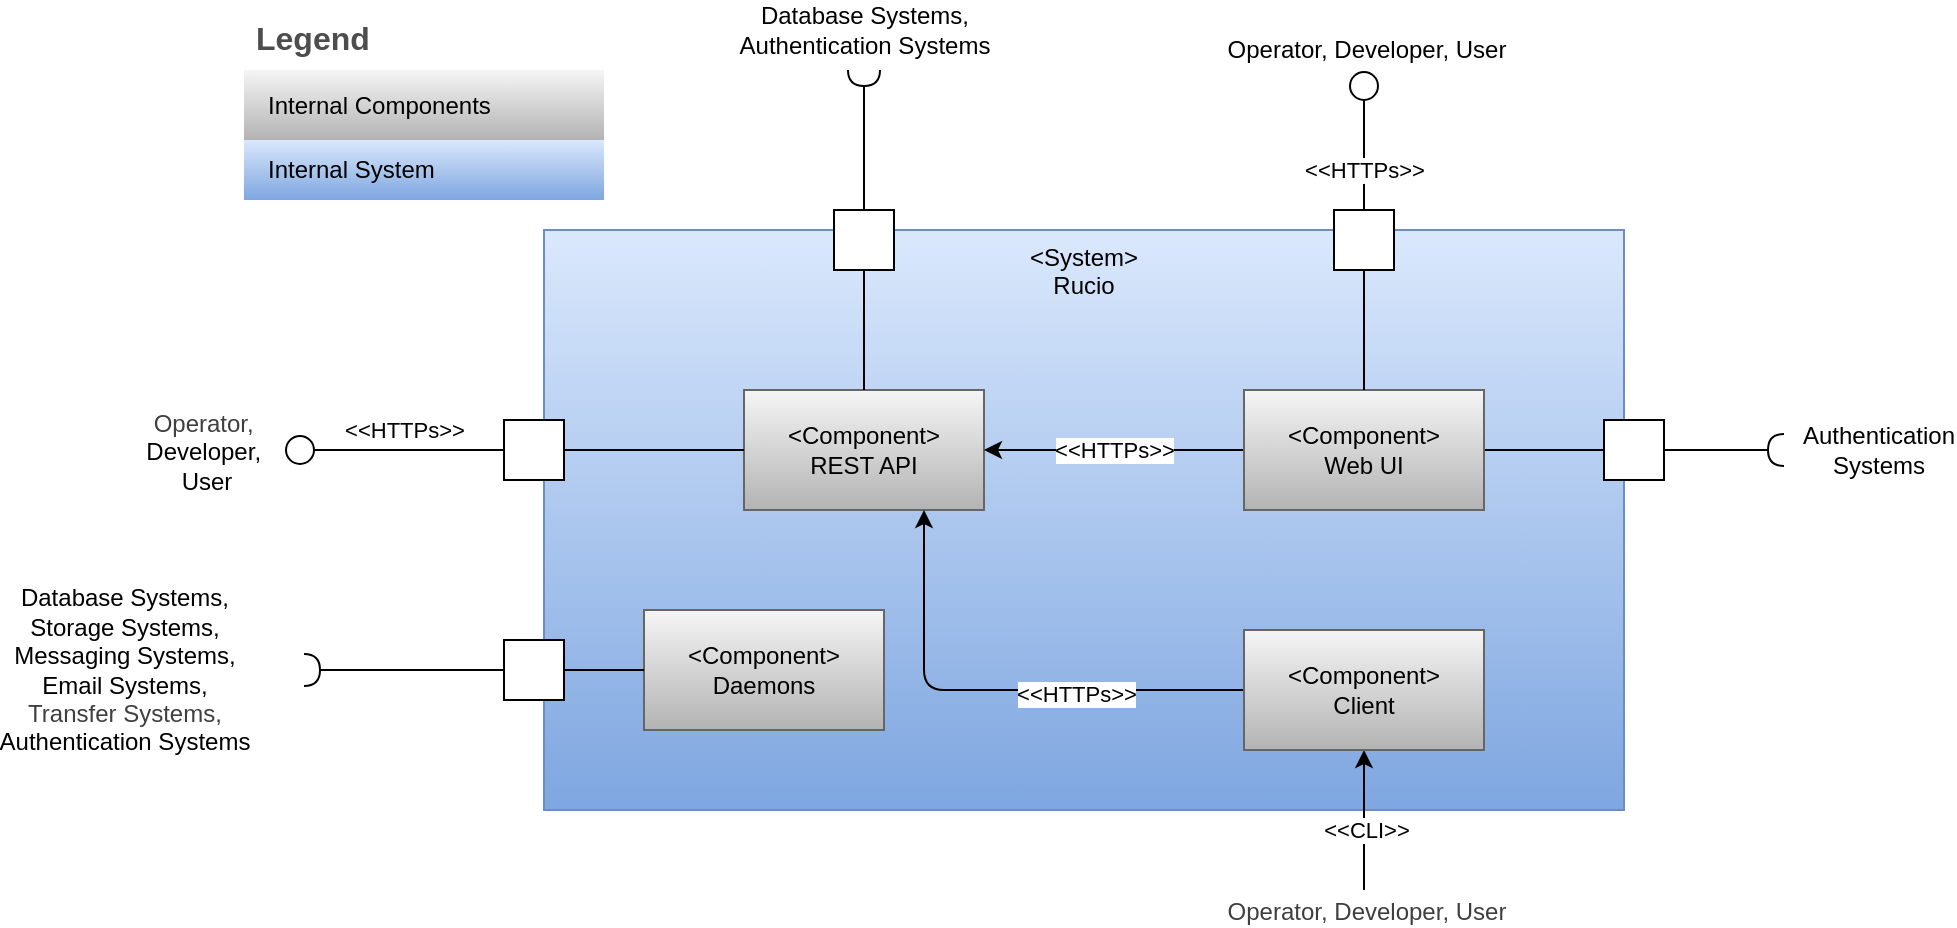 <mxfile>
    <diagram name="Page-1" id="HeY2LeON4eZHRDTgvdxS">
        <mxGraphModel dx="1440" dy="1537" grid="1" gridSize="10" guides="1" tooltips="1" connect="1" arrows="1" fold="1" page="1" pageScale="1" pageWidth="827" pageHeight="1169" background="#ffffff" math="0" shadow="0">
            <root>
                <mxCell id="0"/>
                <mxCell id="1" parent="0"/>
                <mxCell id="5" value="&amp;lt;System&amp;gt;&lt;br&gt;Rucio" style="rounded=0;whiteSpace=wrap;html=1;fillColor=#dae8fc;gradientColor=#7ea6e0;strokeColor=#6c8ebf;verticalAlign=top;" parent="1" vertex="1">
                    <mxGeometry x="-170" y="-100" width="540" height="290" as="geometry"/>
                </mxCell>
                <mxCell id="6" value="Legend" style="shape=table;startSize=30;container=1;collapsible=0;childLayout=tableLayout;fontSize=16;align=left;verticalAlign=top;fillColor=none;strokeColor=none;fontColor=#4D4D4D;fontStyle=1;spacingLeft=6;spacing=0;resizable=0;" parent="1" vertex="1">
                    <mxGeometry x="-320" y="-210" width="180" height="95" as="geometry"/>
                </mxCell>
                <mxCell id="7" value="" style="shape=tableRow;horizontal=0;startSize=0;swimlaneHead=0;swimlaneBody=0;strokeColor=inherit;top=0;left=0;bottom=0;right=0;collapsible=0;dropTarget=0;fillColor=none;points=[[0,0.5],[1,0.5]];portConstraint=eastwest;fontSize=12;" parent="6" vertex="1">
                    <mxGeometry y="30" width="180" height="35" as="geometry"/>
                </mxCell>
                <mxCell id="8" value="Internal Components" style="shape=partialRectangle;html=1;whiteSpace=wrap;connectable=0;strokeColor=#666666;overflow=hidden;fillColor=#f5f5f5;top=0;left=0;bottom=0;right=0;pointerEvents=1;fontSize=12;align=left;gradientColor=#b3b3b3;spacingLeft=10;spacingRight=4;" parent="7" vertex="1">
                    <mxGeometry width="180" height="35" as="geometry">
                        <mxRectangle width="180" height="35" as="alternateBounds"/>
                    </mxGeometry>
                </mxCell>
                <mxCell id="9" value="" style="shape=tableRow;horizontal=0;startSize=0;swimlaneHead=0;swimlaneBody=0;strokeColor=#6c8ebf;top=0;left=0;bottom=0;right=0;collapsible=0;dropTarget=0;fillColor=#dae8fc;points=[[0,0.5],[1,0.5]];portConstraint=eastwest;fontSize=12;gradientColor=#7ea6e0;" parent="6" vertex="1">
                    <mxGeometry y="65" width="180" height="30" as="geometry"/>
                </mxCell>
                <mxCell id="10" value="Internal System" style="shape=partialRectangle;html=1;whiteSpace=wrap;connectable=0;strokeColor=#6c8ebf;overflow=hidden;fillColor=#dae8fc;top=0;left=0;bottom=0;right=0;pointerEvents=1;fontSize=12;align=left;gradientColor=#7ea6e0;spacingLeft=10;spacingRight=4;" parent="9" vertex="1">
                    <mxGeometry width="180" height="30" as="geometry">
                        <mxRectangle width="180" height="30" as="alternateBounds"/>
                    </mxGeometry>
                </mxCell>
                <mxCell id="11" value="&amp;lt;Component&amp;gt;&lt;br&gt;REST API" style="rounded=0;whiteSpace=wrap;html=1;fillColor=#f5f5f5;gradientColor=#b3b3b3;strokeColor=#666666;" parent="1" vertex="1">
                    <mxGeometry x="-70" y="-20" width="120" height="60" as="geometry"/>
                </mxCell>
                <mxCell id="12" value="&amp;lt;&amp;lt;HTTPs&amp;gt;&amp;gt;" style="edgeStyle=orthogonalEdgeStyle;rounded=0;orthogonalLoop=1;jettySize=auto;html=1;entryX=1;entryY=0.5;entryDx=0;entryDy=0;" parent="1" source="13" target="11" edge="1">
                    <mxGeometry relative="1" as="geometry"/>
                </mxCell>
                <mxCell id="46" style="edgeStyle=none;html=1;entryX=0.5;entryY=1;entryDx=0;entryDy=0;endArrow=none;endFill=0;" parent="1" source="13" target="45" edge="1">
                    <mxGeometry relative="1" as="geometry"/>
                </mxCell>
                <mxCell id="13" value="&lt;span style=&quot;color: rgb(0, 0, 0);&quot;&gt;&amp;lt;Component&amp;gt;&lt;/span&gt;&lt;br&gt;Web UI" style="rounded=0;whiteSpace=wrap;html=1;fillColor=#f5f5f5;gradientColor=#b3b3b3;strokeColor=#666666;" parent="1" vertex="1">
                    <mxGeometry x="180" y="-20" width="120" height="60" as="geometry"/>
                </mxCell>
                <mxCell id="14" style="edgeStyle=orthogonalEdgeStyle;rounded=0;orthogonalLoop=1;jettySize=auto;html=1;endArrow=none;endFill=0;startArrow=classic;startFill=1;" parent="1" source="16" edge="1">
                    <mxGeometry relative="1" as="geometry">
                        <mxPoint x="240" y="230" as="targetPoint"/>
                    </mxGeometry>
                </mxCell>
                <mxCell id="15" value="&amp;lt;&amp;lt;CLI&amp;gt;&amp;gt;" style="edgeLabel;html=1;align=center;verticalAlign=middle;resizable=0;points=[];" parent="14" vertex="1" connectable="0">
                    <mxGeometry x="0.065" relative="1" as="geometry">
                        <mxPoint y="3" as="offset"/>
                    </mxGeometry>
                </mxCell>
                <mxCell id="32" value="&lt;span style=&quot;color: rgb(63, 63, 63); font-size: 12px;&quot;&gt;Operator, Developer, User&lt;/span&gt;" style="edgeLabel;html=1;align=center;verticalAlign=middle;resizable=0;points=[];" parent="14" vertex="1" connectable="0">
                    <mxGeometry x="0.311" relative="1" as="geometry">
                        <mxPoint y="35" as="offset"/>
                    </mxGeometry>
                </mxCell>
                <mxCell id="35" style="edgeStyle=orthogonalEdgeStyle;html=1;entryX=0.75;entryY=1;entryDx=0;entryDy=0;" parent="1" source="16" target="11" edge="1">
                    <mxGeometry relative="1" as="geometry"/>
                </mxCell>
                <mxCell id="36" value="&amp;lt;&amp;lt;HTTPs&amp;gt;&amp;gt;" style="edgeLabel;html=1;align=center;verticalAlign=middle;resizable=0;points=[];" parent="35" vertex="1" connectable="0">
                    <mxGeometry x="-0.328" y="2" relative="1" as="geometry">
                        <mxPoint as="offset"/>
                    </mxGeometry>
                </mxCell>
                <mxCell id="16" value="&lt;span style=&quot;color: rgb(0, 0, 0);&quot;&gt;&amp;lt;Component&amp;gt;&lt;/span&gt;&lt;br&gt;Client" style="rounded=0;whiteSpace=wrap;html=1;fillColor=#f5f5f5;gradientColor=#b3b3b3;strokeColor=#666666;" parent="1" vertex="1">
                    <mxGeometry x="180" y="100" width="120" height="60" as="geometry"/>
                </mxCell>
                <mxCell id="17" style="edgeStyle=orthogonalEdgeStyle;rounded=0;orthogonalLoop=1;jettySize=auto;html=1;endArrow=halfCircle;endFill=0;" parent="1" source="20" edge="1">
                    <mxGeometry relative="1" as="geometry">
                        <mxPoint x="-10" y="-180" as="targetPoint"/>
                        <Array as="points">
                            <mxPoint x="-10" y="-150"/>
                        </Array>
                    </mxGeometry>
                </mxCell>
                <mxCell id="41" value="&lt;font style=&quot;font-size: 12px;&quot;&gt;Database Systems,&lt;/font&gt;&lt;div&gt;&lt;font style=&quot;font-size: 12px;&quot; color=&quot;#000000&quot;&gt;Authentication Systems&lt;/font&gt;&lt;/div&gt;" style="edgeLabel;html=1;align=center;verticalAlign=middle;resizable=0;points=[];" parent="17" vertex="1" connectable="0">
                    <mxGeometry x="0.186" y="-1" relative="1" as="geometry">
                        <mxPoint x="-1" y="-49" as="offset"/>
                    </mxGeometry>
                </mxCell>
                <mxCell id="19" style="edgeStyle=orthogonalEdgeStyle;rounded=0;orthogonalLoop=1;jettySize=auto;html=1;endArrow=none;endFill=0;" parent="1" source="20" target="11" edge="1">
                    <mxGeometry relative="1" as="geometry"/>
                </mxCell>
                <mxCell id="20" value="" style="fontStyle=0;labelPosition=right;verticalLabelPosition=middle;align=left;verticalAlign=middle;spacingLeft=2;direction=south;" parent="1" vertex="1">
                    <mxGeometry x="-25" y="-110" width="30" height="30" as="geometry"/>
                </mxCell>
                <mxCell id="21" style="edgeStyle=orthogonalEdgeStyle;rounded=0;orthogonalLoop=1;jettySize=auto;html=1;endArrow=circle;endFill=0;" parent="1" source="25" edge="1">
                    <mxGeometry relative="1" as="geometry">
                        <mxPoint x="240" y="-180" as="targetPoint"/>
                    </mxGeometry>
                </mxCell>
                <mxCell id="22" value="&lt;span style=&quot;font-size: 12px;&quot;&gt;Operator, Developer, User&lt;/span&gt;" style="edgeLabel;html=1;align=center;verticalAlign=middle;resizable=0;points=[];" parent="21" vertex="1" connectable="0">
                    <mxGeometry x="0.106" y="-1" relative="1" as="geometry">
                        <mxPoint x="-1" y="-42" as="offset"/>
                    </mxGeometry>
                </mxCell>
                <mxCell id="23" style="edgeStyle=orthogonalEdgeStyle;rounded=0;orthogonalLoop=1;jettySize=auto;html=1;endArrow=none;endFill=0;" parent="1" source="25" target="13" edge="1">
                    <mxGeometry relative="1" as="geometry"/>
                </mxCell>
                <mxCell id="24" value="&amp;lt;&amp;lt;HTTPs&amp;gt;&amp;gt;" style="edgeLabel;html=1;align=center;verticalAlign=middle;resizable=0;points=[];" parent="23" vertex="1" connectable="0">
                    <mxGeometry x="0.033" y="1" relative="1" as="geometry">
                        <mxPoint x="-1" y="-81" as="offset"/>
                    </mxGeometry>
                </mxCell>
                <mxCell id="25" value="" style="fontStyle=0;labelPosition=right;verticalLabelPosition=middle;align=left;verticalAlign=middle;spacingLeft=2;direction=south;" parent="1" vertex="1">
                    <mxGeometry x="225" y="-110" width="30" height="30" as="geometry"/>
                </mxCell>
                <mxCell id="26" style="edgeStyle=orthogonalEdgeStyle;rounded=0;orthogonalLoop=1;jettySize=auto;html=1;entryX=0;entryY=0.5;entryDx=0;entryDy=0;endArrow=none;endFill=0;" parent="1" source="29" target="11" edge="1">
                    <mxGeometry relative="1" as="geometry"/>
                </mxCell>
                <mxCell id="27" value="&amp;lt;&amp;lt;HTTPs&amp;gt;&amp;gt;" style="edgeLabel;html=1;align=center;verticalAlign=middle;resizable=0;points=[];" parent="26" vertex="1" connectable="0">
                    <mxGeometry x="-0.067" y="-1" relative="1" as="geometry">
                        <mxPoint x="-122" y="-11" as="offset"/>
                    </mxGeometry>
                </mxCell>
                <mxCell id="28" style="edgeStyle=orthogonalEdgeStyle;rounded=0;orthogonalLoop=1;jettySize=auto;html=1;endArrow=circle;endFill=0;" parent="1" source="29" edge="1">
                    <mxGeometry relative="1" as="geometry">
                        <mxPoint x="-300" y="10" as="targetPoint"/>
                    </mxGeometry>
                </mxCell>
                <mxCell id="33" value="&lt;span style=&quot;color: rgb(63, 63, 63); font-size: 12px;&quot;&gt;Operator,&amp;nbsp;&lt;/span&gt;&lt;div&gt;&lt;span style=&quot;font-size: 12px; background-color: light-dark(#ffffff, var(--ge-dark-color, #121212));&quot;&gt;Developer,&amp;nbsp;&lt;/span&gt;&lt;/div&gt;&lt;div&gt;&lt;span style=&quot;font-size: 12px; background-color: light-dark(#ffffff, var(--ge-dark-color, #121212));&quot;&gt;User&lt;/span&gt;&lt;/div&gt;" style="edgeLabel;html=1;align=center;verticalAlign=middle;resizable=0;points=[];" parent="28" vertex="1" connectable="0">
                    <mxGeometry x="0.361" y="3" relative="1" as="geometry">
                        <mxPoint x="-75" y="-3" as="offset"/>
                    </mxGeometry>
                </mxCell>
                <mxCell id="29" value="" style="fontStyle=0;labelPosition=right;verticalLabelPosition=middle;align=left;verticalAlign=middle;spacingLeft=2;direction=south;" parent="1" vertex="1">
                    <mxGeometry x="-190" y="-5" width="30" height="30" as="geometry"/>
                </mxCell>
                <mxCell id="34" value="&lt;span style=&quot;color: rgb(0, 0, 0);&quot;&gt;&amp;lt;Component&amp;gt;&lt;/span&gt;&lt;br&gt;Daemons" style="rounded=0;whiteSpace=wrap;html=1;fillColor=#f5f5f5;gradientColor=#b3b3b3;strokeColor=#666666;" parent="1" vertex="1">
                    <mxGeometry x="-120" y="90" width="120" height="60" as="geometry"/>
                </mxCell>
                <mxCell id="38" style="edgeStyle=none;html=1;entryX=0;entryY=0.5;entryDx=0;entryDy=0;endArrow=none;endFill=0;" parent="1" source="37" target="34" edge="1">
                    <mxGeometry relative="1" as="geometry"/>
                </mxCell>
                <mxCell id="39" style="edgeStyle=none;html=1;endArrow=halfCircle;endFill=0;" parent="1" source="37" edge="1">
                    <mxGeometry relative="1" as="geometry">
                        <mxPoint x="-290" y="120" as="targetPoint"/>
                    </mxGeometry>
                </mxCell>
                <mxCell id="40" value="&lt;font style=&quot;font-size: 12px;&quot;&gt;&lt;span style=&quot;color: rgb(0, 0, 0);&quot;&gt;Database Systems,&lt;/span&gt;&lt;br&gt;Storage Systems,&lt;/font&gt;&lt;div&gt;&lt;font style=&quot;font-size: 12px;&quot;&gt;Messaging Systems,&lt;/font&gt;&lt;/div&gt;&lt;div&gt;&lt;font style=&quot;font-size: 12px;&quot;&gt;Email Systems,&lt;/font&gt;&lt;/div&gt;&lt;div&gt;&lt;span style=&quot;color: rgb(63, 63, 63);&quot;&gt;&lt;font style=&quot;font-size: 12px;&quot;&gt;Transfer Systems,&lt;br&gt;&lt;/font&gt;&lt;/span&gt;&lt;/div&gt;&lt;div&gt;&lt;span style=&quot;color: rgb(0, 0, 0);&quot;&gt;&lt;font style=&quot;font-size: 12px;&quot;&gt;Authentication Systems&lt;br&gt;&lt;/font&gt;&lt;/span&gt;&lt;/div&gt;" style="edgeLabel;html=1;align=center;verticalAlign=middle;resizable=0;points=[];" parent="39" vertex="1" connectable="0">
                    <mxGeometry x="0.127" y="-4" relative="1" as="geometry">
                        <mxPoint x="-134" y="4" as="offset"/>
                    </mxGeometry>
                </mxCell>
                <mxCell id="37" value="" style="fontStyle=0;labelPosition=right;verticalLabelPosition=middle;align=left;verticalAlign=middle;spacingLeft=2;direction=south;" parent="1" vertex="1">
                    <mxGeometry x="-190" y="105" width="30" height="30" as="geometry"/>
                </mxCell>
                <mxCell id="47" style="edgeStyle=none;html=1;endArrow=halfCircle;endFill=0;" parent="1" source="45" edge="1">
                    <mxGeometry relative="1" as="geometry">
                        <mxPoint x="450" y="10" as="targetPoint"/>
                    </mxGeometry>
                </mxCell>
                <mxCell id="48" value="&lt;font style=&quot;font-size: 12px;&quot;&gt;Authentication &lt;br&gt;Systems&lt;/font&gt;" style="edgeLabel;html=1;align=center;verticalAlign=middle;resizable=0;points=[];" parent="47" vertex="1" connectable="0">
                    <mxGeometry x="0.271" y="1" relative="1" as="geometry">
                        <mxPoint x="69" y="1" as="offset"/>
                    </mxGeometry>
                </mxCell>
                <mxCell id="45" value="" style="fontStyle=0;labelPosition=right;verticalLabelPosition=middle;align=left;verticalAlign=middle;spacingLeft=2;direction=south;" parent="1" vertex="1">
                    <mxGeometry x="360" y="-5" width="30" height="30" as="geometry"/>
                </mxCell>
            </root>
        </mxGraphModel>
    </diagram>
</mxfile>